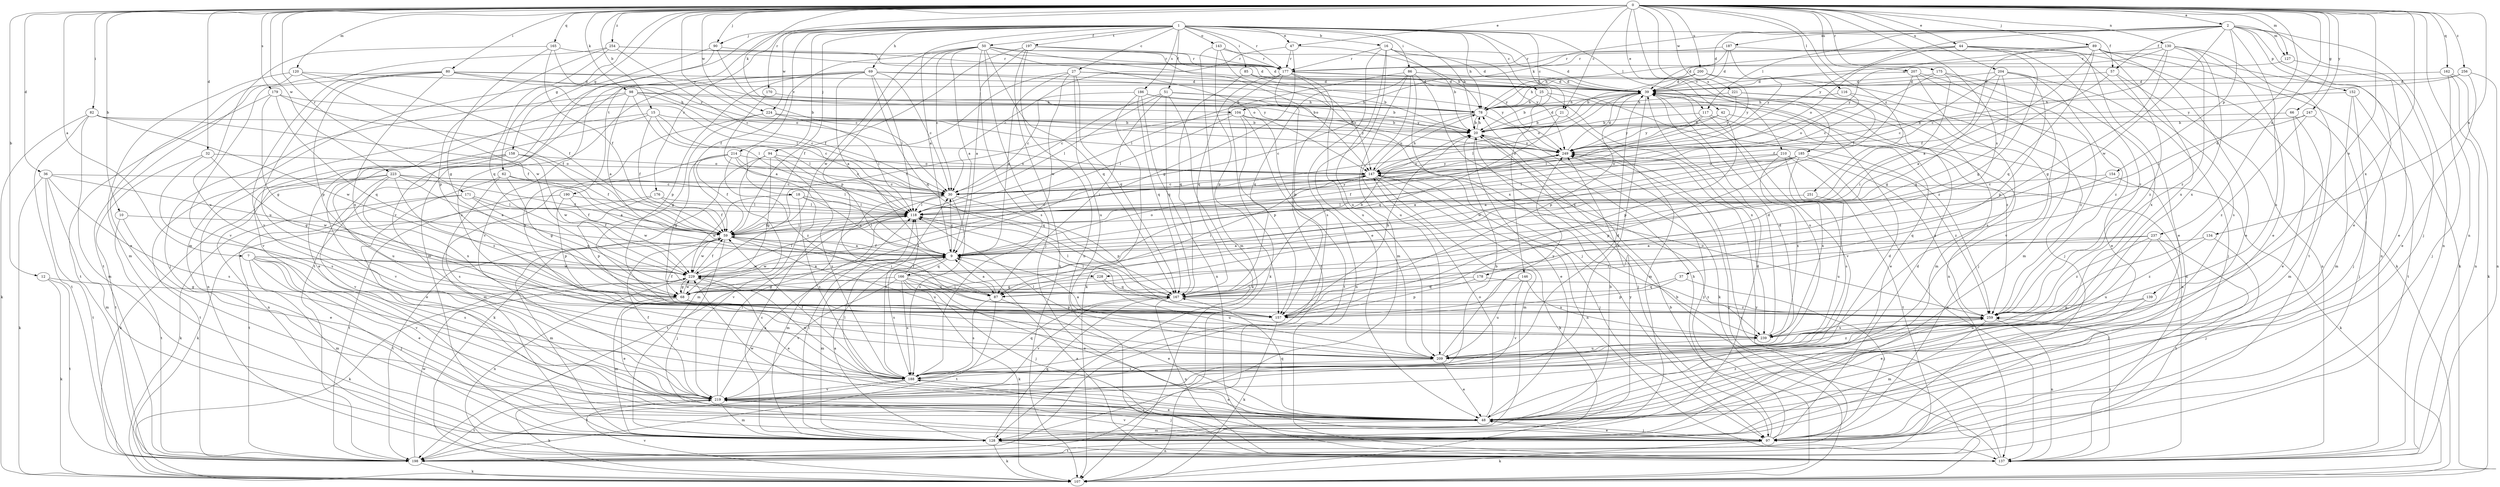 strict digraph  {
0;
1;
2;
7;
9;
10;
12;
15;
16;
18;
20;
21;
25;
27;
30;
32;
36;
37;
39;
42;
44;
47;
48;
50;
51;
57;
59;
62;
66;
68;
69;
78;
80;
82;
85;
86;
87;
89;
90;
94;
97;
98;
104;
107;
116;
117;
118;
120;
127;
128;
130;
134;
137;
139;
143;
146;
147;
152;
154;
157;
158;
162;
165;
166;
167;
170;
171;
175;
176;
177;
178;
179;
185;
186;
187;
188;
190;
197;
198;
200;
204;
207;
209;
210;
214;
219;
221;
223;
224;
228;
229;
237;
239;
247;
249;
251;
254;
256;
259;
0 -> 2  [label=a];
0 -> 7  [label=a];
0 -> 10  [label=b];
0 -> 12  [label=b];
0 -> 15  [label=b];
0 -> 21  [label=c];
0 -> 32  [label=d];
0 -> 36  [label=d];
0 -> 37  [label=d];
0 -> 42  [label=e];
0 -> 44  [label=e];
0 -> 47  [label=e];
0 -> 62  [label=g];
0 -> 66  [label=g];
0 -> 80  [label=i];
0 -> 82  [label=i];
0 -> 89  [label=j];
0 -> 90  [label=j];
0 -> 98  [label=k];
0 -> 104  [label=k];
0 -> 116  [label=l];
0 -> 120  [label=m];
0 -> 127  [label=m];
0 -> 130  [label=n];
0 -> 134  [label=n];
0 -> 137  [label=n];
0 -> 139  [label=o];
0 -> 158  [label=q];
0 -> 162  [label=q];
0 -> 165  [label=q];
0 -> 170  [label=r];
0 -> 171  [label=r];
0 -> 175  [label=r];
0 -> 178  [label=s];
0 -> 179  [label=s];
0 -> 185  [label=s];
0 -> 200  [label=u];
0 -> 204  [label=u];
0 -> 207  [label=u];
0 -> 210  [label=v];
0 -> 221  [label=w];
0 -> 223  [label=w];
0 -> 224  [label=w];
0 -> 237  [label=x];
0 -> 239  [label=x];
0 -> 247  [label=y];
0 -> 249  [label=y];
0 -> 251  [label=z];
0 -> 254  [label=z];
0 -> 256  [label=z];
1 -> 9  [label=a];
1 -> 16  [label=b];
1 -> 18  [label=b];
1 -> 20  [label=b];
1 -> 21  [label=c];
1 -> 25  [label=c];
1 -> 27  [label=c];
1 -> 47  [label=e];
1 -> 50  [label=f];
1 -> 51  [label=f];
1 -> 57  [label=f];
1 -> 69  [label=h];
1 -> 78  [label=h];
1 -> 85  [label=i];
1 -> 86  [label=i];
1 -> 90  [label=j];
1 -> 94  [label=j];
1 -> 117  [label=l];
1 -> 143  [label=o];
1 -> 146  [label=o];
1 -> 176  [label=r];
1 -> 177  [label=r];
1 -> 186  [label=s];
1 -> 190  [label=t];
1 -> 197  [label=t];
1 -> 214  [label=v];
1 -> 219  [label=v];
1 -> 224  [label=w];
2 -> 39  [label=d];
2 -> 48  [label=e];
2 -> 57  [label=f];
2 -> 97  [label=j];
2 -> 104  [label=k];
2 -> 117  [label=l];
2 -> 127  [label=m];
2 -> 137  [label=n];
2 -> 152  [label=p];
2 -> 154  [label=p];
2 -> 187  [label=s];
2 -> 188  [label=s];
2 -> 228  [label=w];
2 -> 249  [label=y];
7 -> 48  [label=e];
7 -> 97  [label=j];
7 -> 128  [label=m];
7 -> 188  [label=s];
7 -> 219  [label=v];
7 -> 228  [label=w];
7 -> 229  [label=w];
9 -> 30  [label=c];
9 -> 59  [label=f];
9 -> 128  [label=m];
9 -> 147  [label=o];
9 -> 166  [label=q];
9 -> 188  [label=s];
9 -> 229  [label=w];
10 -> 48  [label=e];
10 -> 59  [label=f];
10 -> 198  [label=t];
12 -> 68  [label=g];
12 -> 107  [label=k];
12 -> 198  [label=t];
15 -> 20  [label=b];
15 -> 30  [label=c];
15 -> 48  [label=e];
15 -> 59  [label=f];
15 -> 118  [label=l];
15 -> 137  [label=n];
16 -> 20  [label=b];
16 -> 39  [label=d];
16 -> 48  [label=e];
16 -> 177  [label=r];
16 -> 188  [label=s];
16 -> 209  [label=u];
16 -> 249  [label=y];
18 -> 9  [label=a];
18 -> 118  [label=l];
18 -> 188  [label=s];
18 -> 219  [label=v];
18 -> 229  [label=w];
20 -> 39  [label=d];
20 -> 48  [label=e];
20 -> 78  [label=h];
20 -> 97  [label=j];
20 -> 249  [label=y];
21 -> 20  [label=b];
21 -> 128  [label=m];
21 -> 167  [label=q];
25 -> 20  [label=b];
25 -> 78  [label=h];
25 -> 239  [label=x];
25 -> 259  [label=z];
27 -> 9  [label=a];
27 -> 39  [label=d];
27 -> 59  [label=f];
27 -> 167  [label=q];
27 -> 209  [label=u];
27 -> 229  [label=w];
27 -> 249  [label=y];
30 -> 118  [label=l];
30 -> 157  [label=p];
30 -> 188  [label=s];
30 -> 198  [label=t];
32 -> 68  [label=g];
32 -> 147  [label=o];
32 -> 188  [label=s];
32 -> 198  [label=t];
36 -> 30  [label=c];
36 -> 107  [label=k];
36 -> 128  [label=m];
36 -> 188  [label=s];
36 -> 198  [label=t];
36 -> 229  [label=w];
37 -> 97  [label=j];
37 -> 157  [label=p];
37 -> 167  [label=q];
39 -> 78  [label=h];
39 -> 118  [label=l];
39 -> 137  [label=n];
39 -> 147  [label=o];
39 -> 157  [label=p];
39 -> 209  [label=u];
39 -> 219  [label=v];
42 -> 20  [label=b];
42 -> 137  [label=n];
42 -> 157  [label=p];
42 -> 249  [label=y];
44 -> 39  [label=d];
44 -> 48  [label=e];
44 -> 68  [label=g];
44 -> 107  [label=k];
44 -> 147  [label=o];
44 -> 177  [label=r];
44 -> 259  [label=z];
47 -> 30  [label=c];
47 -> 68  [label=g];
47 -> 78  [label=h];
47 -> 177  [label=r];
48 -> 39  [label=d];
48 -> 97  [label=j];
48 -> 118  [label=l];
48 -> 128  [label=m];
48 -> 147  [label=o];
48 -> 167  [label=q];
48 -> 229  [label=w];
48 -> 259  [label=z];
50 -> 9  [label=a];
50 -> 30  [label=c];
50 -> 39  [label=d];
50 -> 59  [label=f];
50 -> 97  [label=j];
50 -> 147  [label=o];
50 -> 157  [label=p];
50 -> 167  [label=q];
50 -> 177  [label=r];
50 -> 188  [label=s];
50 -> 229  [label=w];
50 -> 249  [label=y];
51 -> 20  [label=b];
51 -> 30  [label=c];
51 -> 78  [label=h];
51 -> 87  [label=i];
51 -> 107  [label=k];
51 -> 118  [label=l];
51 -> 167  [label=q];
57 -> 9  [label=a];
57 -> 39  [label=d];
57 -> 137  [label=n];
57 -> 259  [label=z];
59 -> 9  [label=a];
59 -> 87  [label=i];
59 -> 97  [label=j];
59 -> 118  [label=l];
59 -> 128  [label=m];
59 -> 147  [label=o];
59 -> 198  [label=t];
59 -> 209  [label=u];
59 -> 229  [label=w];
62 -> 9  [label=a];
62 -> 30  [label=c];
62 -> 48  [label=e];
62 -> 68  [label=g];
62 -> 188  [label=s];
66 -> 20  [label=b];
66 -> 48  [label=e];
66 -> 128  [label=m];
68 -> 48  [label=e];
68 -> 128  [label=m];
68 -> 157  [label=p];
68 -> 229  [label=w];
69 -> 9  [label=a];
69 -> 20  [label=b];
69 -> 30  [label=c];
69 -> 39  [label=d];
69 -> 118  [label=l];
69 -> 128  [label=m];
69 -> 157  [label=p];
69 -> 167  [label=q];
69 -> 198  [label=t];
69 -> 219  [label=v];
78 -> 20  [label=b];
78 -> 30  [label=c];
78 -> 107  [label=k];
78 -> 147  [label=o];
80 -> 39  [label=d];
80 -> 118  [label=l];
80 -> 147  [label=o];
80 -> 157  [label=p];
80 -> 198  [label=t];
80 -> 209  [label=u];
80 -> 219  [label=v];
80 -> 239  [label=x];
80 -> 249  [label=y];
82 -> 20  [label=b];
82 -> 59  [label=f];
82 -> 107  [label=k];
82 -> 128  [label=m];
82 -> 198  [label=t];
82 -> 229  [label=w];
85 -> 39  [label=d];
85 -> 147  [label=o];
85 -> 167  [label=q];
86 -> 39  [label=d];
86 -> 97  [label=j];
86 -> 118  [label=l];
86 -> 128  [label=m];
86 -> 167  [label=q];
86 -> 209  [label=u];
86 -> 239  [label=x];
87 -> 9  [label=a];
87 -> 48  [label=e];
87 -> 59  [label=f];
87 -> 188  [label=s];
87 -> 198  [label=t];
89 -> 9  [label=a];
89 -> 48  [label=e];
89 -> 59  [label=f];
89 -> 107  [label=k];
89 -> 137  [label=n];
89 -> 167  [label=q];
89 -> 177  [label=r];
89 -> 239  [label=x];
89 -> 249  [label=y];
90 -> 30  [label=c];
90 -> 128  [label=m];
90 -> 177  [label=r];
90 -> 188  [label=s];
94 -> 68  [label=g];
94 -> 87  [label=i];
94 -> 107  [label=k];
94 -> 128  [label=m];
94 -> 147  [label=o];
94 -> 188  [label=s];
97 -> 39  [label=d];
97 -> 48  [label=e];
97 -> 78  [label=h];
97 -> 107  [label=k];
97 -> 188  [label=s];
97 -> 198  [label=t];
97 -> 219  [label=v];
97 -> 249  [label=y];
98 -> 9  [label=a];
98 -> 20  [label=b];
98 -> 30  [label=c];
98 -> 78  [label=h];
98 -> 97  [label=j];
98 -> 118  [label=l];
98 -> 219  [label=v];
104 -> 20  [label=b];
104 -> 59  [label=f];
104 -> 118  [label=l];
104 -> 137  [label=n];
104 -> 157  [label=p];
104 -> 198  [label=t];
107 -> 20  [label=b];
107 -> 219  [label=v];
107 -> 249  [label=y];
116 -> 78  [label=h];
116 -> 147  [label=o];
116 -> 259  [label=z];
117 -> 20  [label=b];
117 -> 48  [label=e];
117 -> 118  [label=l];
117 -> 219  [label=v];
117 -> 249  [label=y];
118 -> 59  [label=f];
118 -> 128  [label=m];
118 -> 249  [label=y];
120 -> 39  [label=d];
120 -> 48  [label=e];
120 -> 59  [label=f];
120 -> 128  [label=m];
120 -> 229  [label=w];
127 -> 39  [label=d];
127 -> 48  [label=e];
128 -> 9  [label=a];
128 -> 20  [label=b];
128 -> 30  [label=c];
128 -> 39  [label=d];
128 -> 107  [label=k];
128 -> 118  [label=l];
128 -> 137  [label=n];
128 -> 167  [label=q];
128 -> 249  [label=y];
130 -> 30  [label=c];
130 -> 48  [label=e];
130 -> 68  [label=g];
130 -> 78  [label=h];
130 -> 177  [label=r];
130 -> 198  [label=t];
130 -> 239  [label=x];
130 -> 259  [label=z];
134 -> 9  [label=a];
134 -> 97  [label=j];
134 -> 259  [label=z];
137 -> 9  [label=a];
137 -> 20  [label=b];
137 -> 39  [label=d];
137 -> 249  [label=y];
137 -> 259  [label=z];
139 -> 48  [label=e];
139 -> 157  [label=p];
139 -> 209  [label=u];
143 -> 39  [label=d];
143 -> 128  [label=m];
143 -> 157  [label=p];
143 -> 177  [label=r];
143 -> 239  [label=x];
146 -> 167  [label=q];
146 -> 209  [label=u];
146 -> 219  [label=v];
146 -> 239  [label=x];
147 -> 30  [label=c];
147 -> 78  [label=h];
147 -> 87  [label=i];
147 -> 97  [label=j];
147 -> 107  [label=k];
147 -> 128  [label=m];
147 -> 137  [label=n];
147 -> 249  [label=y];
152 -> 78  [label=h];
152 -> 97  [label=j];
152 -> 128  [label=m];
152 -> 198  [label=t];
154 -> 30  [label=c];
154 -> 107  [label=k];
154 -> 167  [label=q];
157 -> 20  [label=b];
157 -> 59  [label=f];
157 -> 107  [label=k];
158 -> 59  [label=f];
158 -> 137  [label=n];
158 -> 147  [label=o];
158 -> 209  [label=u];
158 -> 219  [label=v];
158 -> 229  [label=w];
162 -> 39  [label=d];
162 -> 97  [label=j];
162 -> 107  [label=k];
162 -> 137  [label=n];
165 -> 59  [label=f];
165 -> 68  [label=g];
165 -> 177  [label=r];
165 -> 209  [label=u];
165 -> 249  [label=y];
166 -> 20  [label=b];
166 -> 48  [label=e];
166 -> 68  [label=g];
166 -> 87  [label=i];
166 -> 97  [label=j];
166 -> 107  [label=k];
166 -> 118  [label=l];
166 -> 188  [label=s];
166 -> 219  [label=v];
167 -> 118  [label=l];
167 -> 137  [label=n];
167 -> 219  [label=v];
167 -> 259  [label=z];
170 -> 9  [label=a];
170 -> 78  [label=h];
171 -> 59  [label=f];
171 -> 107  [label=k];
171 -> 118  [label=l];
171 -> 167  [label=q];
171 -> 198  [label=t];
175 -> 30  [label=c];
175 -> 39  [label=d];
175 -> 87  [label=i];
175 -> 219  [label=v];
175 -> 239  [label=x];
176 -> 59  [label=f];
176 -> 107  [label=k];
176 -> 118  [label=l];
176 -> 157  [label=p];
177 -> 39  [label=d];
177 -> 107  [label=k];
177 -> 157  [label=p];
177 -> 167  [label=q];
177 -> 198  [label=t];
177 -> 209  [label=u];
177 -> 259  [label=z];
178 -> 87  [label=i];
178 -> 157  [label=p];
178 -> 259  [label=z];
179 -> 59  [label=f];
179 -> 68  [label=g];
179 -> 78  [label=h];
179 -> 167  [label=q];
179 -> 198  [label=t];
185 -> 9  [label=a];
185 -> 118  [label=l];
185 -> 137  [label=n];
185 -> 147  [label=o];
185 -> 157  [label=p];
185 -> 229  [label=w];
185 -> 239  [label=x];
185 -> 259  [label=z];
186 -> 30  [label=c];
186 -> 78  [label=h];
186 -> 107  [label=k];
186 -> 137  [label=n];
186 -> 167  [label=q];
186 -> 249  [label=y];
187 -> 39  [label=d];
187 -> 78  [label=h];
187 -> 177  [label=r];
187 -> 188  [label=s];
187 -> 249  [label=y];
188 -> 30  [label=c];
188 -> 39  [label=d];
188 -> 48  [label=e];
188 -> 59  [label=f];
188 -> 167  [label=q];
188 -> 198  [label=t];
188 -> 219  [label=v];
188 -> 229  [label=w];
190 -> 118  [label=l];
190 -> 157  [label=p];
190 -> 198  [label=t];
190 -> 229  [label=w];
197 -> 9  [label=a];
197 -> 59  [label=f];
197 -> 107  [label=k];
197 -> 137  [label=n];
197 -> 147  [label=o];
197 -> 177  [label=r];
198 -> 107  [label=k];
198 -> 229  [label=w];
198 -> 249  [label=y];
200 -> 20  [label=b];
200 -> 39  [label=d];
200 -> 48  [label=e];
200 -> 78  [label=h];
200 -> 118  [label=l];
200 -> 249  [label=y];
204 -> 30  [label=c];
204 -> 39  [label=d];
204 -> 68  [label=g];
204 -> 97  [label=j];
204 -> 157  [label=p];
204 -> 167  [label=q];
204 -> 259  [label=z];
207 -> 39  [label=d];
207 -> 59  [label=f];
207 -> 97  [label=j];
207 -> 128  [label=m];
207 -> 188  [label=s];
209 -> 39  [label=d];
209 -> 48  [label=e];
209 -> 118  [label=l];
209 -> 188  [label=s];
209 -> 249  [label=y];
209 -> 259  [label=z];
210 -> 9  [label=a];
210 -> 147  [label=o];
210 -> 188  [label=s];
210 -> 198  [label=t];
210 -> 239  [label=x];
210 -> 259  [label=z];
214 -> 30  [label=c];
214 -> 59  [label=f];
214 -> 68  [label=g];
214 -> 128  [label=m];
214 -> 147  [label=o];
214 -> 167  [label=q];
214 -> 259  [label=z];
219 -> 9  [label=a];
219 -> 20  [label=b];
219 -> 48  [label=e];
219 -> 59  [label=f];
219 -> 97  [label=j];
219 -> 107  [label=k];
219 -> 118  [label=l];
219 -> 128  [label=m];
219 -> 198  [label=t];
221 -> 78  [label=h];
221 -> 97  [label=j];
221 -> 128  [label=m];
221 -> 249  [label=y];
223 -> 9  [label=a];
223 -> 30  [label=c];
223 -> 59  [label=f];
223 -> 107  [label=k];
223 -> 118  [label=l];
223 -> 198  [label=t];
223 -> 219  [label=v];
223 -> 239  [label=x];
223 -> 259  [label=z];
224 -> 20  [label=b];
224 -> 68  [label=g];
224 -> 118  [label=l];
224 -> 239  [label=x];
224 -> 249  [label=y];
228 -> 68  [label=g];
228 -> 167  [label=q];
228 -> 209  [label=u];
229 -> 9  [label=a];
229 -> 48  [label=e];
229 -> 59  [label=f];
229 -> 68  [label=g];
229 -> 107  [label=k];
229 -> 118  [label=l];
229 -> 137  [label=n];
229 -> 167  [label=q];
237 -> 9  [label=a];
237 -> 87  [label=i];
237 -> 97  [label=j];
237 -> 198  [label=t];
237 -> 209  [label=u];
237 -> 259  [label=z];
239 -> 9  [label=a];
239 -> 39  [label=d];
239 -> 209  [label=u];
247 -> 20  [label=b];
247 -> 97  [label=j];
247 -> 118  [label=l];
247 -> 259  [label=z];
249 -> 39  [label=d];
249 -> 59  [label=f];
249 -> 147  [label=o];
251 -> 118  [label=l];
251 -> 209  [label=u];
254 -> 30  [label=c];
254 -> 39  [label=d];
254 -> 157  [label=p];
254 -> 167  [label=q];
254 -> 177  [label=r];
254 -> 219  [label=v];
256 -> 39  [label=d];
256 -> 48  [label=e];
256 -> 137  [label=n];
256 -> 249  [label=y];
259 -> 118  [label=l];
259 -> 128  [label=m];
259 -> 137  [label=n];
259 -> 147  [label=o];
259 -> 239  [label=x];
}
